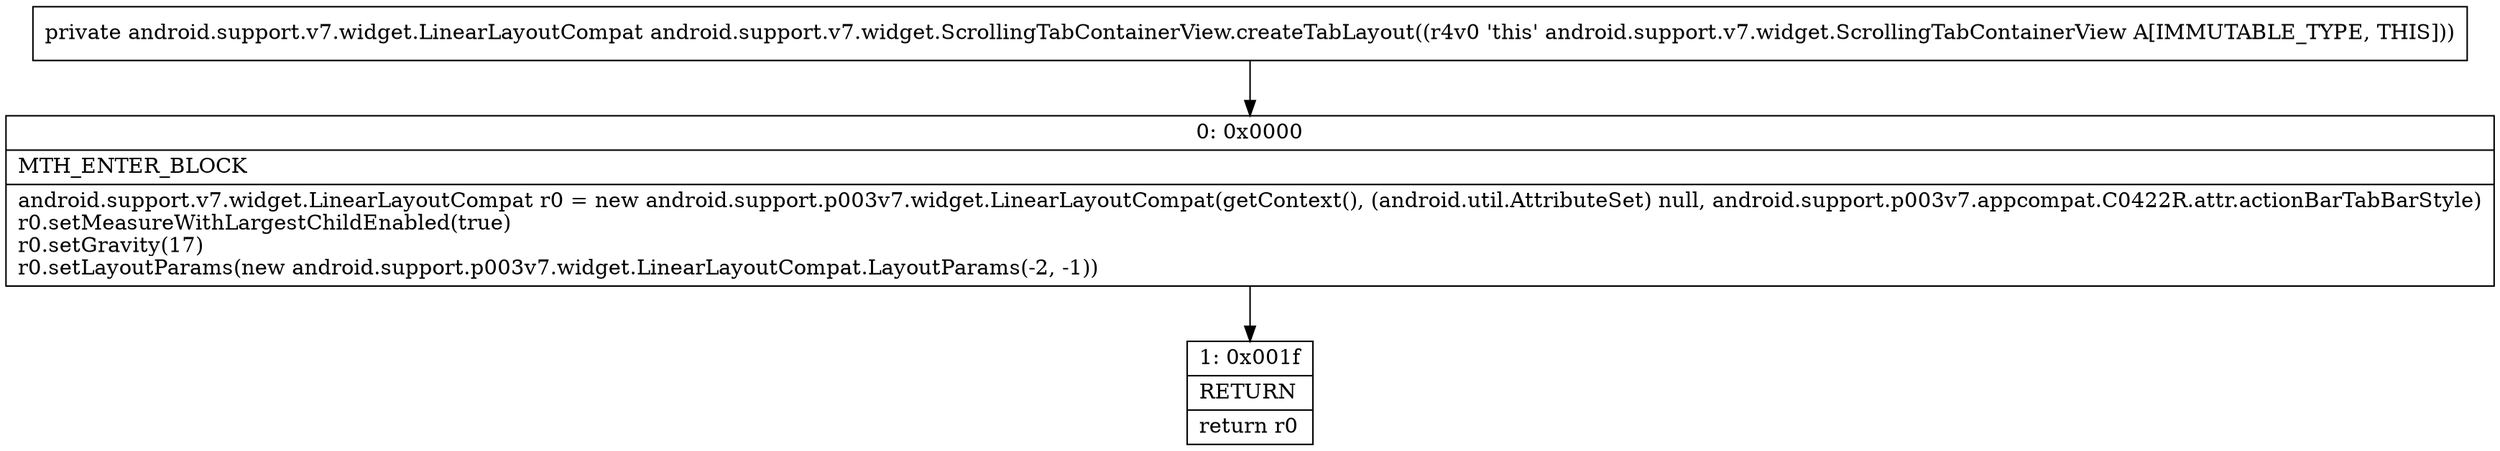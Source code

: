 digraph "CFG forandroid.support.v7.widget.ScrollingTabContainerView.createTabLayout()Landroid\/support\/v7\/widget\/LinearLayoutCompat;" {
Node_0 [shape=record,label="{0\:\ 0x0000|MTH_ENTER_BLOCK\l|android.support.v7.widget.LinearLayoutCompat r0 = new android.support.p003v7.widget.LinearLayoutCompat(getContext(), (android.util.AttributeSet) null, android.support.p003v7.appcompat.C0422R.attr.actionBarTabBarStyle)\lr0.setMeasureWithLargestChildEnabled(true)\lr0.setGravity(17)\lr0.setLayoutParams(new android.support.p003v7.widget.LinearLayoutCompat.LayoutParams(\-2, \-1))\l}"];
Node_1 [shape=record,label="{1\:\ 0x001f|RETURN\l|return r0\l}"];
MethodNode[shape=record,label="{private android.support.v7.widget.LinearLayoutCompat android.support.v7.widget.ScrollingTabContainerView.createTabLayout((r4v0 'this' android.support.v7.widget.ScrollingTabContainerView A[IMMUTABLE_TYPE, THIS])) }"];
MethodNode -> Node_0;
Node_0 -> Node_1;
}

